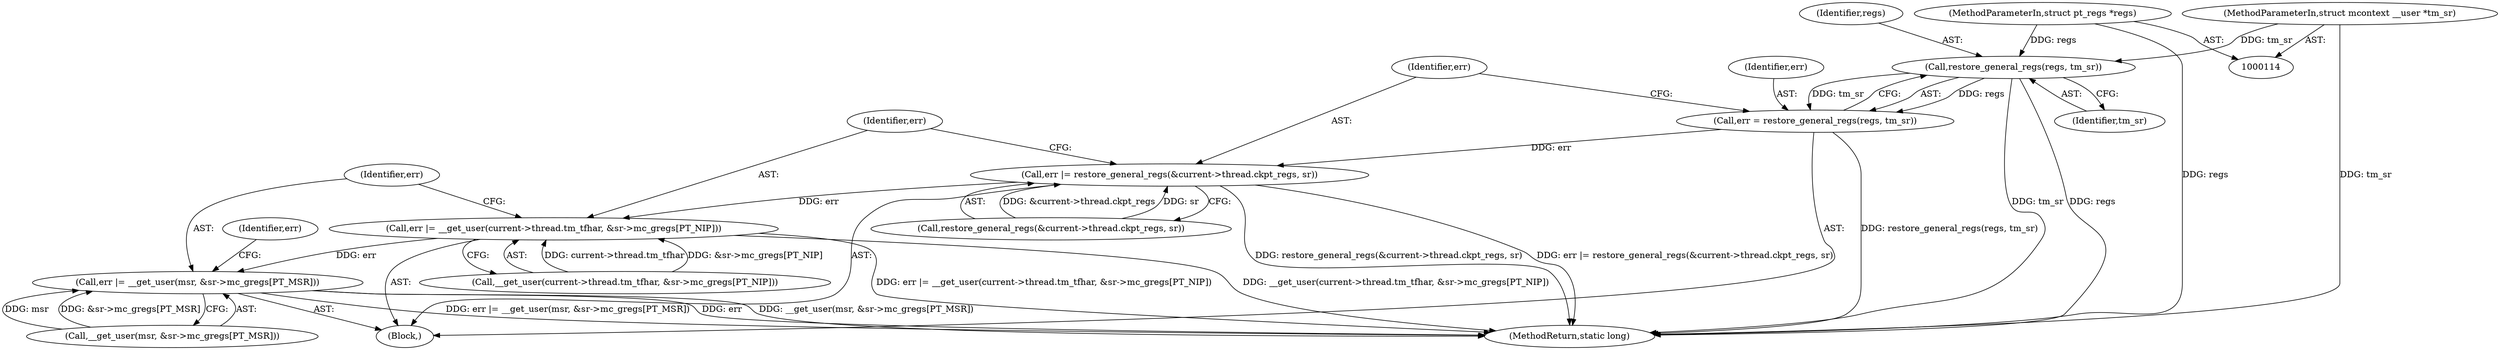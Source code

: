 digraph "0_linux_d2b9d2a5ad5ef04ff978c9923d19730cb05efd55@pointer" {
"1000125" [label="(Call,restore_general_regs(regs, tm_sr))"];
"1000115" [label="(MethodParameterIn,struct pt_regs *regs)"];
"1000117" [label="(MethodParameterIn,struct mcontext __user *tm_sr)"];
"1000123" [label="(Call,err = restore_general_regs(regs, tm_sr))"];
"1000128" [label="(Call,err |= restore_general_regs(&current->thread.ckpt_regs, sr))"];
"1000138" [label="(Call,err |= __get_user(current->thread.tm_tfhar, &sr->mc_gregs[PT_NIP]))"];
"1000152" [label="(Call,err |= __get_user(msr, &sr->mc_gregs[PT_MSR]))"];
"1000127" [label="(Identifier,tm_sr)"];
"1000153" [label="(Identifier,err)"];
"1000118" [label="(Block,)"];
"1000123" [label="(Call,err = restore_general_regs(regs, tm_sr))"];
"1000125" [label="(Call,restore_general_regs(regs, tm_sr))"];
"1000130" [label="(Call,restore_general_regs(&current->thread.ckpt_regs, sr))"];
"1000138" [label="(Call,err |= __get_user(current->thread.tm_tfhar, &sr->mc_gregs[PT_NIP]))"];
"1000117" [label="(MethodParameterIn,struct mcontext __user *tm_sr)"];
"1000139" [label="(Identifier,err)"];
"1000163" [label="(Identifier,err)"];
"1000140" [label="(Call,__get_user(current->thread.tm_tfhar, &sr->mc_gregs[PT_NIP]))"];
"1000129" [label="(Identifier,err)"];
"1000533" [label="(MethodReturn,static long)"];
"1000124" [label="(Identifier,err)"];
"1000115" [label="(MethodParameterIn,struct pt_regs *regs)"];
"1000128" [label="(Call,err |= restore_general_regs(&current->thread.ckpt_regs, sr))"];
"1000152" [label="(Call,err |= __get_user(msr, &sr->mc_gregs[PT_MSR]))"];
"1000126" [label="(Identifier,regs)"];
"1000154" [label="(Call,__get_user(msr, &sr->mc_gregs[PT_MSR]))"];
"1000125" -> "1000123"  [label="AST: "];
"1000125" -> "1000127"  [label="CFG: "];
"1000126" -> "1000125"  [label="AST: "];
"1000127" -> "1000125"  [label="AST: "];
"1000123" -> "1000125"  [label="CFG: "];
"1000125" -> "1000533"  [label="DDG: regs"];
"1000125" -> "1000533"  [label="DDG: tm_sr"];
"1000125" -> "1000123"  [label="DDG: regs"];
"1000125" -> "1000123"  [label="DDG: tm_sr"];
"1000115" -> "1000125"  [label="DDG: regs"];
"1000117" -> "1000125"  [label="DDG: tm_sr"];
"1000115" -> "1000114"  [label="AST: "];
"1000115" -> "1000533"  [label="DDG: regs"];
"1000117" -> "1000114"  [label="AST: "];
"1000117" -> "1000533"  [label="DDG: tm_sr"];
"1000123" -> "1000118"  [label="AST: "];
"1000124" -> "1000123"  [label="AST: "];
"1000129" -> "1000123"  [label="CFG: "];
"1000123" -> "1000533"  [label="DDG: restore_general_regs(regs, tm_sr)"];
"1000123" -> "1000128"  [label="DDG: err"];
"1000128" -> "1000118"  [label="AST: "];
"1000128" -> "1000130"  [label="CFG: "];
"1000129" -> "1000128"  [label="AST: "];
"1000130" -> "1000128"  [label="AST: "];
"1000139" -> "1000128"  [label="CFG: "];
"1000128" -> "1000533"  [label="DDG: restore_general_regs(&current->thread.ckpt_regs, sr)"];
"1000128" -> "1000533"  [label="DDG: err |= restore_general_regs(&current->thread.ckpt_regs, sr)"];
"1000130" -> "1000128"  [label="DDG: &current->thread.ckpt_regs"];
"1000130" -> "1000128"  [label="DDG: sr"];
"1000128" -> "1000138"  [label="DDG: err"];
"1000138" -> "1000118"  [label="AST: "];
"1000138" -> "1000140"  [label="CFG: "];
"1000139" -> "1000138"  [label="AST: "];
"1000140" -> "1000138"  [label="AST: "];
"1000153" -> "1000138"  [label="CFG: "];
"1000138" -> "1000533"  [label="DDG: __get_user(current->thread.tm_tfhar, &sr->mc_gregs[PT_NIP])"];
"1000138" -> "1000533"  [label="DDG: err |= __get_user(current->thread.tm_tfhar, &sr->mc_gregs[PT_NIP])"];
"1000140" -> "1000138"  [label="DDG: current->thread.tm_tfhar"];
"1000140" -> "1000138"  [label="DDG: &sr->mc_gregs[PT_NIP]"];
"1000138" -> "1000152"  [label="DDG: err"];
"1000152" -> "1000118"  [label="AST: "];
"1000152" -> "1000154"  [label="CFG: "];
"1000153" -> "1000152"  [label="AST: "];
"1000154" -> "1000152"  [label="AST: "];
"1000163" -> "1000152"  [label="CFG: "];
"1000152" -> "1000533"  [label="DDG: __get_user(msr, &sr->mc_gregs[PT_MSR])"];
"1000152" -> "1000533"  [label="DDG: err |= __get_user(msr, &sr->mc_gregs[PT_MSR])"];
"1000152" -> "1000533"  [label="DDG: err"];
"1000154" -> "1000152"  [label="DDG: msr"];
"1000154" -> "1000152"  [label="DDG: &sr->mc_gregs[PT_MSR]"];
}
